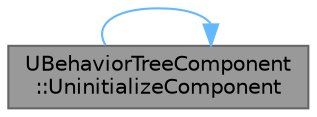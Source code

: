 digraph "UBehaviorTreeComponent::UninitializeComponent"
{
 // INTERACTIVE_SVG=YES
 // LATEX_PDF_SIZE
  bgcolor="transparent";
  edge [fontname=Helvetica,fontsize=10,labelfontname=Helvetica,labelfontsize=10];
  node [fontname=Helvetica,fontsize=10,shape=box,height=0.2,width=0.4];
  rankdir="LR";
  Node1 [id="Node000001",label="UBehaviorTreeComponent\l::UninitializeComponent",height=0.2,width=0.4,color="gray40", fillcolor="grey60", style="filled", fontcolor="black",tooltip="Handle this component being Uninitialized."];
  Node1 -> Node1 [id="edge1_Node000001_Node000001",color="steelblue1",style="solid",tooltip=" "];
}
